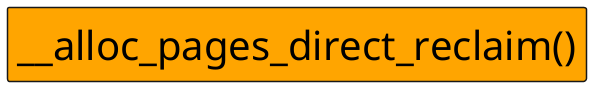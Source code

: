 @startuml

skinparam ComponentStyle rectangle
hide stereotype
scale 1/1

skinparam Component {
    FontSize 40
    FontColor black
    BorderThickness 1.5
    BackgroundColor transparent
}

' components:
component "__alloc_pages_direct_reclaim()" as c0 #Orange
' layout:

@enduml
